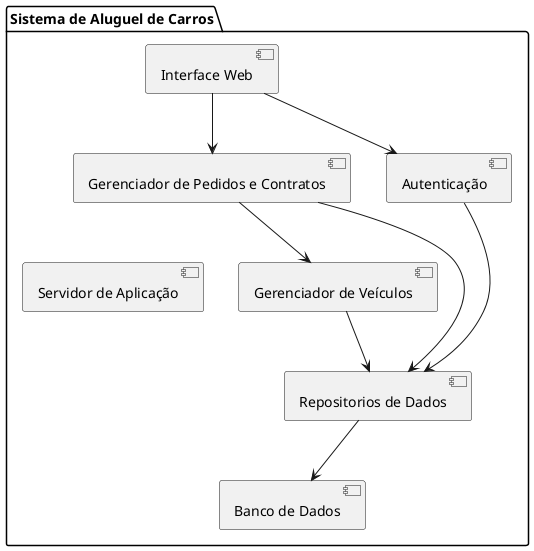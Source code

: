 @startuml

package "Sistema de Aluguel de Carros" {

    [Interface Web] -[hidden]-> [Servidor de Aplicação]
    [Servidor de Aplicação] -[hidden]-> [Banco de Dados]
    
    [Interface Web] --> [Gerenciador de Pedidos e Contratos]
    [Interface Web] --> [Autenticação]
    
    [Gerenciador de Pedidos e Contratos] --> [Gerenciador de Veículos]
    [Gerenciador de Pedidos e Contratos] --> [Repositorios de Dados]

    [Autenticação] --> [Repositorios de Dados]

    [Gerenciador de Veículos] --> [Repositorios de Dados]

    [Repositorios de Dados] --> [Banco de Dados]

}

@enduml
